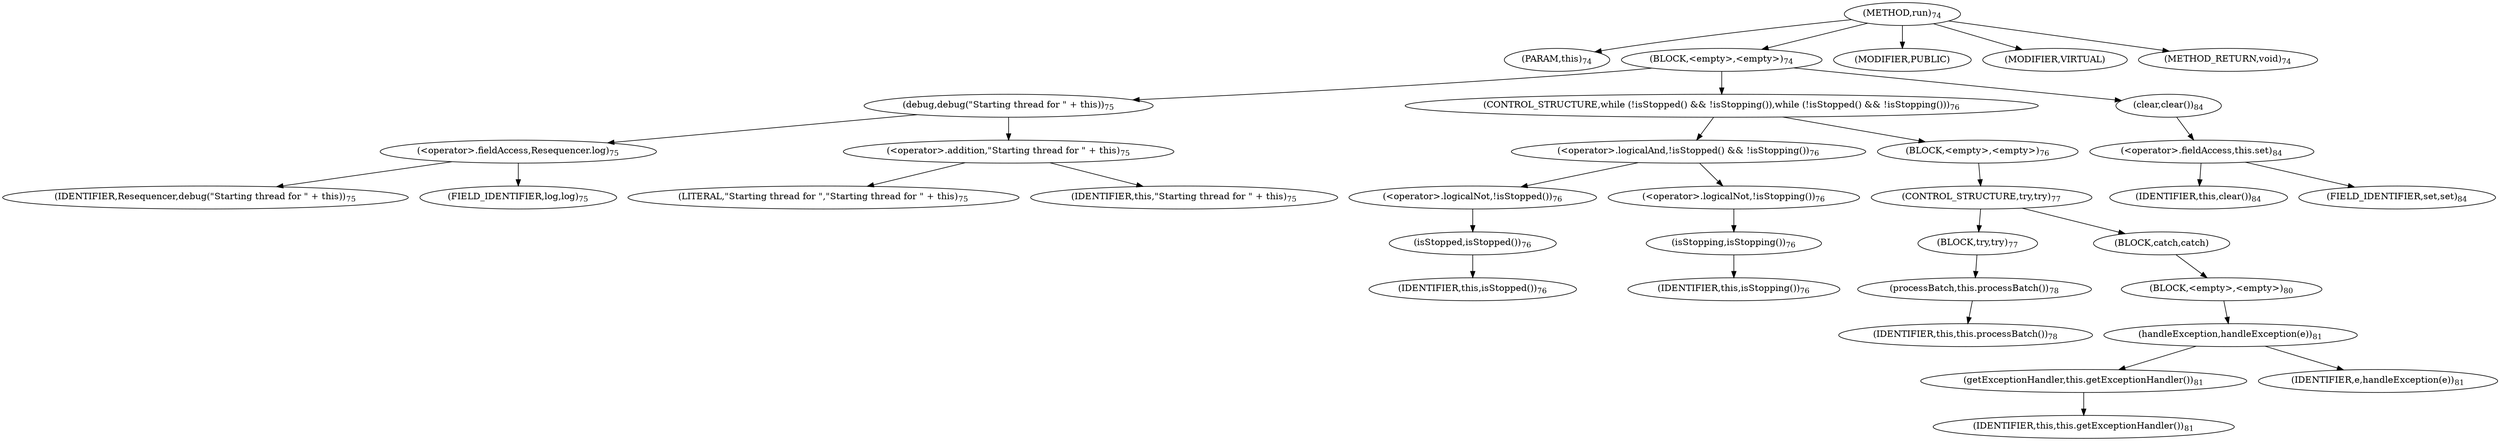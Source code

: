 digraph "run" {  
"133" [label = <(METHOD,run)<SUB>74</SUB>> ]
"14" [label = <(PARAM,this)<SUB>74</SUB>> ]
"134" [label = <(BLOCK,&lt;empty&gt;,&lt;empty&gt;)<SUB>74</SUB>> ]
"135" [label = <(debug,debug(&quot;Starting thread for &quot; + this))<SUB>75</SUB>> ]
"136" [label = <(&lt;operator&gt;.fieldAccess,Resequencer.log)<SUB>75</SUB>> ]
"137" [label = <(IDENTIFIER,Resequencer,debug(&quot;Starting thread for &quot; + this))<SUB>75</SUB>> ]
"138" [label = <(FIELD_IDENTIFIER,log,log)<SUB>75</SUB>> ]
"139" [label = <(&lt;operator&gt;.addition,&quot;Starting thread for &quot; + this)<SUB>75</SUB>> ]
"140" [label = <(LITERAL,&quot;Starting thread for &quot;,&quot;Starting thread for &quot; + this)<SUB>75</SUB>> ]
"13" [label = <(IDENTIFIER,this,&quot;Starting thread for &quot; + this)<SUB>75</SUB>> ]
"141" [label = <(CONTROL_STRUCTURE,while (!isStopped() &amp;&amp; !isStopping()),while (!isStopped() &amp;&amp; !isStopping()))<SUB>76</SUB>> ]
"142" [label = <(&lt;operator&gt;.logicalAnd,!isStopped() &amp;&amp; !isStopping())<SUB>76</SUB>> ]
"143" [label = <(&lt;operator&gt;.logicalNot,!isStopped())<SUB>76</SUB>> ]
"144" [label = <(isStopped,isStopped())<SUB>76</SUB>> ]
"15" [label = <(IDENTIFIER,this,isStopped())<SUB>76</SUB>> ]
"145" [label = <(&lt;operator&gt;.logicalNot,!isStopping())<SUB>76</SUB>> ]
"146" [label = <(isStopping,isStopping())<SUB>76</SUB>> ]
"16" [label = <(IDENTIFIER,this,isStopping())<SUB>76</SUB>> ]
"147" [label = <(BLOCK,&lt;empty&gt;,&lt;empty&gt;)<SUB>76</SUB>> ]
"148" [label = <(CONTROL_STRUCTURE,try,try)<SUB>77</SUB>> ]
"149" [label = <(BLOCK,try,try)<SUB>77</SUB>> ]
"150" [label = <(processBatch,this.processBatch())<SUB>78</SUB>> ]
"17" [label = <(IDENTIFIER,this,this.processBatch())<SUB>78</SUB>> ]
"151" [label = <(BLOCK,catch,catch)> ]
"152" [label = <(BLOCK,&lt;empty&gt;,&lt;empty&gt;)<SUB>80</SUB>> ]
"153" [label = <(handleException,handleException(e))<SUB>81</SUB>> ]
"154" [label = <(getExceptionHandler,this.getExceptionHandler())<SUB>81</SUB>> ]
"18" [label = <(IDENTIFIER,this,this.getExceptionHandler())<SUB>81</SUB>> ]
"155" [label = <(IDENTIFIER,e,handleException(e))<SUB>81</SUB>> ]
"156" [label = <(clear,clear())<SUB>84</SUB>> ]
"157" [label = <(&lt;operator&gt;.fieldAccess,this.set)<SUB>84</SUB>> ]
"158" [label = <(IDENTIFIER,this,clear())<SUB>84</SUB>> ]
"159" [label = <(FIELD_IDENTIFIER,set,set)<SUB>84</SUB>> ]
"160" [label = <(MODIFIER,PUBLIC)> ]
"161" [label = <(MODIFIER,VIRTUAL)> ]
"162" [label = <(METHOD_RETURN,void)<SUB>74</SUB>> ]
  "133" -> "14" 
  "133" -> "134" 
  "133" -> "160" 
  "133" -> "161" 
  "133" -> "162" 
  "134" -> "135" 
  "134" -> "141" 
  "134" -> "156" 
  "135" -> "136" 
  "135" -> "139" 
  "136" -> "137" 
  "136" -> "138" 
  "139" -> "140" 
  "139" -> "13" 
  "141" -> "142" 
  "141" -> "147" 
  "142" -> "143" 
  "142" -> "145" 
  "143" -> "144" 
  "144" -> "15" 
  "145" -> "146" 
  "146" -> "16" 
  "147" -> "148" 
  "148" -> "149" 
  "148" -> "151" 
  "149" -> "150" 
  "150" -> "17" 
  "151" -> "152" 
  "152" -> "153" 
  "153" -> "154" 
  "153" -> "155" 
  "154" -> "18" 
  "156" -> "157" 
  "157" -> "158" 
  "157" -> "159" 
}
